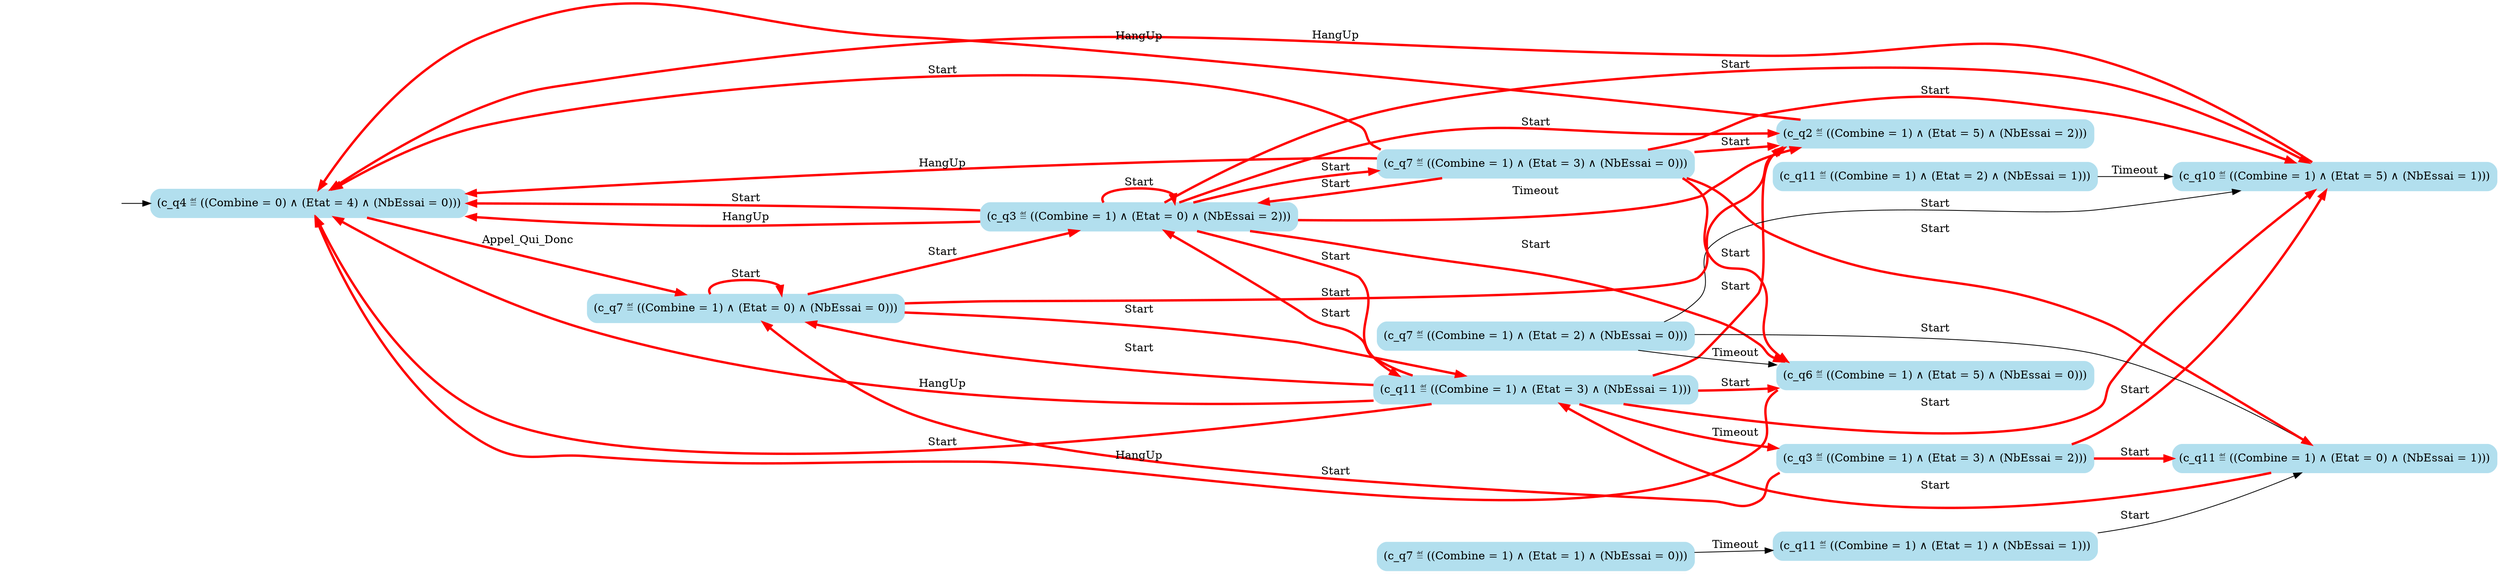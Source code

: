 digraph G {

	rankdir = LR;

	start_c_q4_57[style=invisible];

	node[shape=box, style="rounded, filled", color=lightblue2];

	c_q10_83[label="(c_q10 ≝ ((Combine = 1) ∧ (Etat = 5) ∧ (NbEssai = 1)))"];
	c_q11_46[label="(c_q11 ≝ ((Combine = 1) ∧ (Etat = 1) ∧ (NbEssai = 1)))"];
	c_q11_64[label="(c_q11 ≝ ((Combine = 1) ∧ (Etat = 2) ∧ (NbEssai = 1)))"];
	c_q4_57[label="(c_q4 ≝ ((Combine = 0) ∧ (Etat = 4) ∧ (NbEssai = 0)))"];
	c_q3_82[label="(c_q3 ≝ ((Combine = 1) ∧ (Etat = 0) ∧ (NbEssai = 2)))"];
	c_q11_81[label="(c_q11 ≝ ((Combine = 1) ∧ (Etat = 0) ∧ (NbEssai = 1)))"];
	c_q11_73[label="(c_q11 ≝ ((Combine = 1) ∧ (Etat = 3) ∧ (NbEssai = 1)))"];
	c_q3_53[label="(c_q3 ≝ ((Combine = 1) ∧ (Etat = 3) ∧ (NbEssai = 2)))"];
	c_q6_59[label="(c_q6 ≝ ((Combine = 1) ∧ (Etat = 5) ∧ (NbEssai = 0)))"];
	c_q7_40[label="(c_q7 ≝ ((Combine = 1) ∧ (Etat = 2) ∧ (NbEssai = 0)))"];
	c_q7_80[label="(c_q7 ≝ ((Combine = 1) ∧ (Etat = 3) ∧ (NbEssai = 0)))"];
	c_q7_42[label="(c_q7 ≝ ((Combine = 1) ∧ (Etat = 1) ∧ (NbEssai = 0)))"];
	c_q2_75[label="(c_q2 ≝ ((Combine = 1) ∧ (Etat = 5) ∧ (NbEssai = 2)))"];
	c_q7_76[label="(c_q7 ≝ ((Combine = 1) ∧ (Etat = 0) ∧ (NbEssai = 0)))"];

	start_c_q4_57 -> c_q4_57;
	c_q4_57 -> c_q7_76[label="Appel_Qui_Donc", penwidth=3, color=red];
	c_q2_75 -> c_q4_57[label="HangUp", penwidth=3, color=red];
	c_q3_82 -> c_q3_82[label="Start", penwidth=3, color=red];
	c_q3_82 -> c_q2_75[label="Start", penwidth=3, color=red];
	c_q3_82 -> c_q2_75[label="Timeout", penwidth=3, color=red];
	c_q3_82 -> c_q4_57[label="Start", penwidth=3, color=red];
	c_q3_82 -> c_q4_57[label="HangUp", penwidth=3, color=red];
	c_q3_82 -> c_q6_59[label="Start", penwidth=3, color=red];
	c_q3_53 -> c_q7_76[label="Start", penwidth=3, color=red];
	c_q3_53 -> c_q10_83[label="Start", penwidth=3, color=red];
	c_q3_53 -> c_q11_81[label="Start", penwidth=3, color=red];
	c_q6_59 -> c_q4_57[label="HangUp", penwidth=3, color=red];
	c_q7_76 -> c_q7_76[label="Start", penwidth=3, color=red];
	c_q7_80 -> c_q2_75[label="Start", penwidth=3, color=red];
	c_q7_80 -> c_q3_82[label="Start", penwidth=3, color=red];
	c_q7_80 -> c_q4_57[label="Start", penwidth=3, color=red];
	c_q7_80 -> c_q4_57[label="HangUp", penwidth=3, color=red];
	c_q7_80 -> c_q6_59[label="Start", penwidth=3, color=red];
	c_q7_40 -> c_q6_59[label="Timeout"];
	c_q7_40 -> c_q10_83[label="Start"];
	c_q7_40 -> c_q11_81[label="Start"];
	c_q7_42 -> c_q11_46[label="Timeout"];
	c_q10_83 -> c_q4_57[label="HangUp", penwidth=3, color=red];
	c_q11_46 -> c_q11_81[label="Start"];
	c_q11_73 -> c_q2_75[label="Start", penwidth=3, color=red];
	c_q11_73 -> c_q3_82[label="Start", penwidth=3, color=red];
	c_q11_73 -> c_q3_53[label="Timeout", penwidth=3, color=red];
	c_q11_73 -> c_q4_57[label="Start", penwidth=3, color=red];
	c_q11_73 -> c_q4_57[label="HangUp", penwidth=3, color=red];
	c_q11_73 -> c_q6_59[label="Start", penwidth=3, color=red];
	c_q11_73 -> c_q7_76[label="Start", penwidth=3, color=red];
	c_q11_73 -> c_q10_83[label="Start", penwidth=3, color=red];
	c_q11_64 -> c_q10_83[label="Timeout"];
	c_q3_82 -> c_q7_80[label="Start", penwidth=3, color=red];
	c_q3_82 -> c_q11_73[label="Start", penwidth=3, color=red];
	c_q7_76 -> c_q11_73[label="Start", penwidth=3, color=red];
	c_q11_81 -> c_q11_73[label="Start", penwidth=3, color=red];
	c_q7_76 -> c_q2_75[label="Start", penwidth=3, color=red];
	c_q7_76 -> c_q3_82[label="Start", penwidth=3, color=red];
	c_q7_80 -> c_q10_83[label="Start", penwidth=3, color=red];
	c_q7_80 -> c_q11_81[label="Start", penwidth=3, color=red];
	c_q3_82 -> c_q10_83[label="Start", penwidth=3, color=red];

}